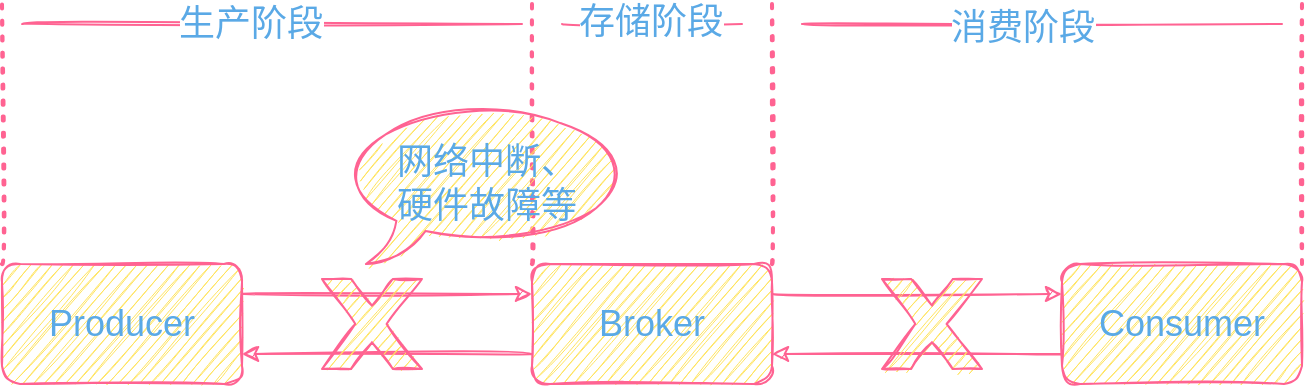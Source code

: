 <mxfile version="14.6.13" type="device"><diagram id="MRxBgdJecH9StUG8EYKt" name="第 1 页"><mxGraphModel dx="1024" dy="601" grid="1" gridSize="10" guides="1" tooltips="1" connect="1" arrows="1" fold="1" page="1" pageScale="1" pageWidth="827" pageHeight="1169" math="0" shadow="0"><root><mxCell id="0"/><mxCell id="1" parent="0"/><mxCell id="hMHx9e3f_ASnModoWhUO-9" value="" style="endArrow=none;dashed=1;html=1;dashPattern=1 3;strokeWidth=2;strokeColor=#FF6392;fontColor=#5AA9E6;sketch=1;curved=1;fontSize=18;" edge="1" parent="1"><mxGeometry width="50" height="50" relative="1" as="geometry"><mxPoint x="355" y="200" as="sourcePoint"/><mxPoint x="355" y="70" as="targetPoint"/></mxGeometry></mxCell><mxCell id="hMHx9e3f_ASnModoWhUO-1" value="Producer" style="whiteSpace=wrap;html=1;fillColor=#FFE45E;strokeColor=#FF6392;fontColor=#5AA9E6;sketch=1;rounded=1;fontSize=18;" vertex="1" parent="1"><mxGeometry x="90" y="200" width="120" height="60" as="geometry"/></mxCell><mxCell id="hMHx9e3f_ASnModoWhUO-2" value="Broker" style="whiteSpace=wrap;html=1;fillColor=#FFE45E;strokeColor=#FF6392;fontColor=#5AA9E6;sketch=1;rounded=1;fontSize=18;" vertex="1" parent="1"><mxGeometry x="355" y="200" width="120" height="60" as="geometry"/></mxCell><mxCell id="hMHx9e3f_ASnModoWhUO-3" value="Consumer" style="whiteSpace=wrap;html=1;fillColor=#FFE45E;strokeColor=#FF6392;fontColor=#5AA9E6;sketch=1;rounded=1;fontSize=18;" vertex="1" parent="1"><mxGeometry x="620" y="200" width="120" height="60" as="geometry"/></mxCell><mxCell id="hMHx9e3f_ASnModoWhUO-4" value="" style="endArrow=classic;html=1;exitX=1;exitY=0.25;exitDx=0;exitDy=0;entryX=0;entryY=0.25;entryDx=0;entryDy=0;strokeColor=#FF6392;fontColor=#5AA9E6;sketch=1;curved=1;fontSize=18;" edge="1" parent="1" source="hMHx9e3f_ASnModoWhUO-1" target="hMHx9e3f_ASnModoWhUO-2"><mxGeometry width="50" height="50" relative="1" as="geometry"><mxPoint x="390" y="340" as="sourcePoint"/><mxPoint x="440" y="290" as="targetPoint"/></mxGeometry></mxCell><mxCell id="hMHx9e3f_ASnModoWhUO-5" value="" style="endArrow=classic;html=1;exitX=1;exitY=0.25;exitDx=0;exitDy=0;entryX=0;entryY=0.25;entryDx=0;entryDy=0;strokeColor=#FF6392;fontColor=#5AA9E6;sketch=1;curved=1;fontSize=18;" edge="1" parent="1" source="hMHx9e3f_ASnModoWhUO-2" target="hMHx9e3f_ASnModoWhUO-3"><mxGeometry width="50" height="50" relative="1" as="geometry"><mxPoint x="475" y="210" as="sourcePoint"/><mxPoint x="620" y="210" as="targetPoint"/></mxGeometry></mxCell><mxCell id="hMHx9e3f_ASnModoWhUO-6" value="" style="endArrow=classic;html=1;entryX=1;entryY=0.75;entryDx=0;entryDy=0;exitX=0;exitY=0.75;exitDx=0;exitDy=0;strokeColor=#FF6392;fontColor=#5AA9E6;sketch=1;curved=1;fontSize=18;" edge="1" parent="1" source="hMHx9e3f_ASnModoWhUO-2" target="hMHx9e3f_ASnModoWhUO-1"><mxGeometry width="50" height="50" relative="1" as="geometry"><mxPoint x="390" y="340" as="sourcePoint"/><mxPoint x="440" y="290" as="targetPoint"/></mxGeometry></mxCell><mxCell id="hMHx9e3f_ASnModoWhUO-7" value="" style="endArrow=classic;html=1;entryX=1;entryY=0.75;entryDx=0;entryDy=0;exitX=0;exitY=0.75;exitDx=0;exitDy=0;strokeColor=#FF6392;fontColor=#5AA9E6;sketch=1;curved=1;fontSize=18;" edge="1" parent="1" source="hMHx9e3f_ASnModoWhUO-3" target="hMHx9e3f_ASnModoWhUO-2"><mxGeometry width="50" height="50" relative="1" as="geometry"><mxPoint x="605" y="259" as="sourcePoint"/><mxPoint x="460" y="259" as="targetPoint"/></mxGeometry></mxCell><mxCell id="hMHx9e3f_ASnModoWhUO-8" value="" style="endArrow=none;dashed=1;html=1;dashPattern=1 3;strokeWidth=2;strokeColor=#FF6392;fontColor=#5AA9E6;sketch=1;curved=1;fontSize=18;" edge="1" parent="1"><mxGeometry width="50" height="50" relative="1" as="geometry"><mxPoint x="90" y="200" as="sourcePoint"/><mxPoint x="90" y="70" as="targetPoint"/></mxGeometry></mxCell><mxCell id="hMHx9e3f_ASnModoWhUO-10" value="" style="endArrow=none;dashed=1;html=1;dashPattern=1 3;strokeWidth=2;strokeColor=#FF6392;fontColor=#5AA9E6;sketch=1;curved=1;fontSize=18;" edge="1" parent="1"><mxGeometry width="50" height="50" relative="1" as="geometry"><mxPoint x="475" y="200" as="sourcePoint"/><mxPoint x="475" y="70" as="targetPoint"/></mxGeometry></mxCell><mxCell id="hMHx9e3f_ASnModoWhUO-11" value="" style="endArrow=none;dashed=1;html=1;dashPattern=1 3;strokeWidth=2;strokeColor=#FF6392;fontColor=#5AA9E6;sketch=1;curved=1;fontSize=18;" edge="1" parent="1"><mxGeometry width="50" height="50" relative="1" as="geometry"><mxPoint x="740" y="200" as="sourcePoint"/><mxPoint x="740" y="70" as="targetPoint"/></mxGeometry></mxCell><mxCell id="hMHx9e3f_ASnModoWhUO-15" value="" style="endArrow=none;html=1;strokeColor=#FF6392;fontColor=#5AA9E6;sketch=1;curved=1;fontSize=18;" edge="1" parent="1"><mxGeometry width="50" height="50" relative="1" as="geometry"><mxPoint x="100" y="80" as="sourcePoint"/><mxPoint x="350" y="80" as="targetPoint"/></mxGeometry></mxCell><mxCell id="hMHx9e3f_ASnModoWhUO-17" value="Text" style="edgeLabel;html=1;align=center;verticalAlign=middle;resizable=0;points=[];fontColor=#5AA9E6;sketch=1;rounded=1;fontSize=18;" vertex="1" connectable="0" parent="hMHx9e3f_ASnModoWhUO-15"><mxGeometry x="-0.091" relative="1" as="geometry"><mxPoint as="offset"/></mxGeometry></mxCell><mxCell id="hMHx9e3f_ASnModoWhUO-18" value="生产阶段" style="edgeLabel;html=1;align=center;verticalAlign=middle;resizable=0;points=[];fontColor=#5AA9E6;sketch=1;rounded=1;fontSize=18;" vertex="1" connectable="0" parent="hMHx9e3f_ASnModoWhUO-15"><mxGeometry x="-0.091" y="-3" relative="1" as="geometry"><mxPoint y="-3" as="offset"/></mxGeometry></mxCell><mxCell id="hMHx9e3f_ASnModoWhUO-19" value="" style="endArrow=none;html=1;strokeColor=#FF6392;fontColor=#5AA9E6;sketch=1;curved=1;fontSize=18;" edge="1" parent="1"><mxGeometry width="50" height="50" relative="1" as="geometry"><mxPoint x="370" y="80" as="sourcePoint"/><mxPoint x="460" y="80" as="targetPoint"/></mxGeometry></mxCell><mxCell id="hMHx9e3f_ASnModoWhUO-22" value="存储阶段" style="edgeLabel;html=1;align=center;verticalAlign=middle;resizable=0;points=[];fontColor=#5AA9E6;sketch=1;rounded=1;fontSize=18;" vertex="1" connectable="0" parent="hMHx9e3f_ASnModoWhUO-19"><mxGeometry x="-0.231" y="1" relative="1" as="geometry"><mxPoint x="9" as="offset"/></mxGeometry></mxCell><mxCell id="hMHx9e3f_ASnModoWhUO-23" value="" style="endArrow=none;html=1;strokeColor=#FF6392;fontColor=#5AA9E6;sketch=1;curved=1;fontSize=18;" edge="1" parent="1"><mxGeometry width="50" height="50" relative="1" as="geometry"><mxPoint x="490" y="80" as="sourcePoint"/><mxPoint x="730" y="80" as="targetPoint"/></mxGeometry></mxCell><mxCell id="hMHx9e3f_ASnModoWhUO-25" value="消费阶段" style="edgeLabel;html=1;align=center;verticalAlign=middle;resizable=0;points=[];fontColor=#5AA9E6;sketch=1;rounded=1;fontSize=18;" vertex="1" connectable="0" parent="hMHx9e3f_ASnModoWhUO-23"><mxGeometry x="-0.162" y="-2" relative="1" as="geometry"><mxPoint x="9" as="offset"/></mxGeometry></mxCell><mxCell id="hMHx9e3f_ASnModoWhUO-27" value="" style="verticalLabelPosition=bottom;verticalAlign=top;html=1;shape=mxgraph.basic.x;rounded=1;sketch=1;fontSize=18;fontColor=#5AA9E6;strokeColor=#FF6392;fillColor=#FFE45E;" vertex="1" parent="1"><mxGeometry x="530" y="207.5" width="50" height="45" as="geometry"/></mxCell><mxCell id="hMHx9e3f_ASnModoWhUO-28" value="" style="verticalLabelPosition=bottom;verticalAlign=top;html=1;shape=mxgraph.basic.x;rounded=1;sketch=1;fontSize=18;fontColor=#5AA9E6;strokeColor=#FF6392;fillColor=#FFE45E;" vertex="1" parent="1"><mxGeometry x="250" y="207.5" width="50" height="45" as="geometry"/></mxCell><mxCell id="hMHx9e3f_ASnModoWhUO-30" value="&lt;span&gt;网络中断、&lt;/span&gt;&lt;br&gt;&lt;span&gt;硬件故障等&lt;/span&gt;" style="whiteSpace=wrap;html=1;shape=mxgraph.basic.oval_callout;rounded=1;sketch=1;fontSize=18;fontColor=#5AA9E6;strokeColor=#FF6392;fillColor=#FFE45E;" vertex="1" parent="1"><mxGeometry x="260" y="120" width="145" height="80" as="geometry"/></mxCell></root></mxGraphModel></diagram></mxfile>